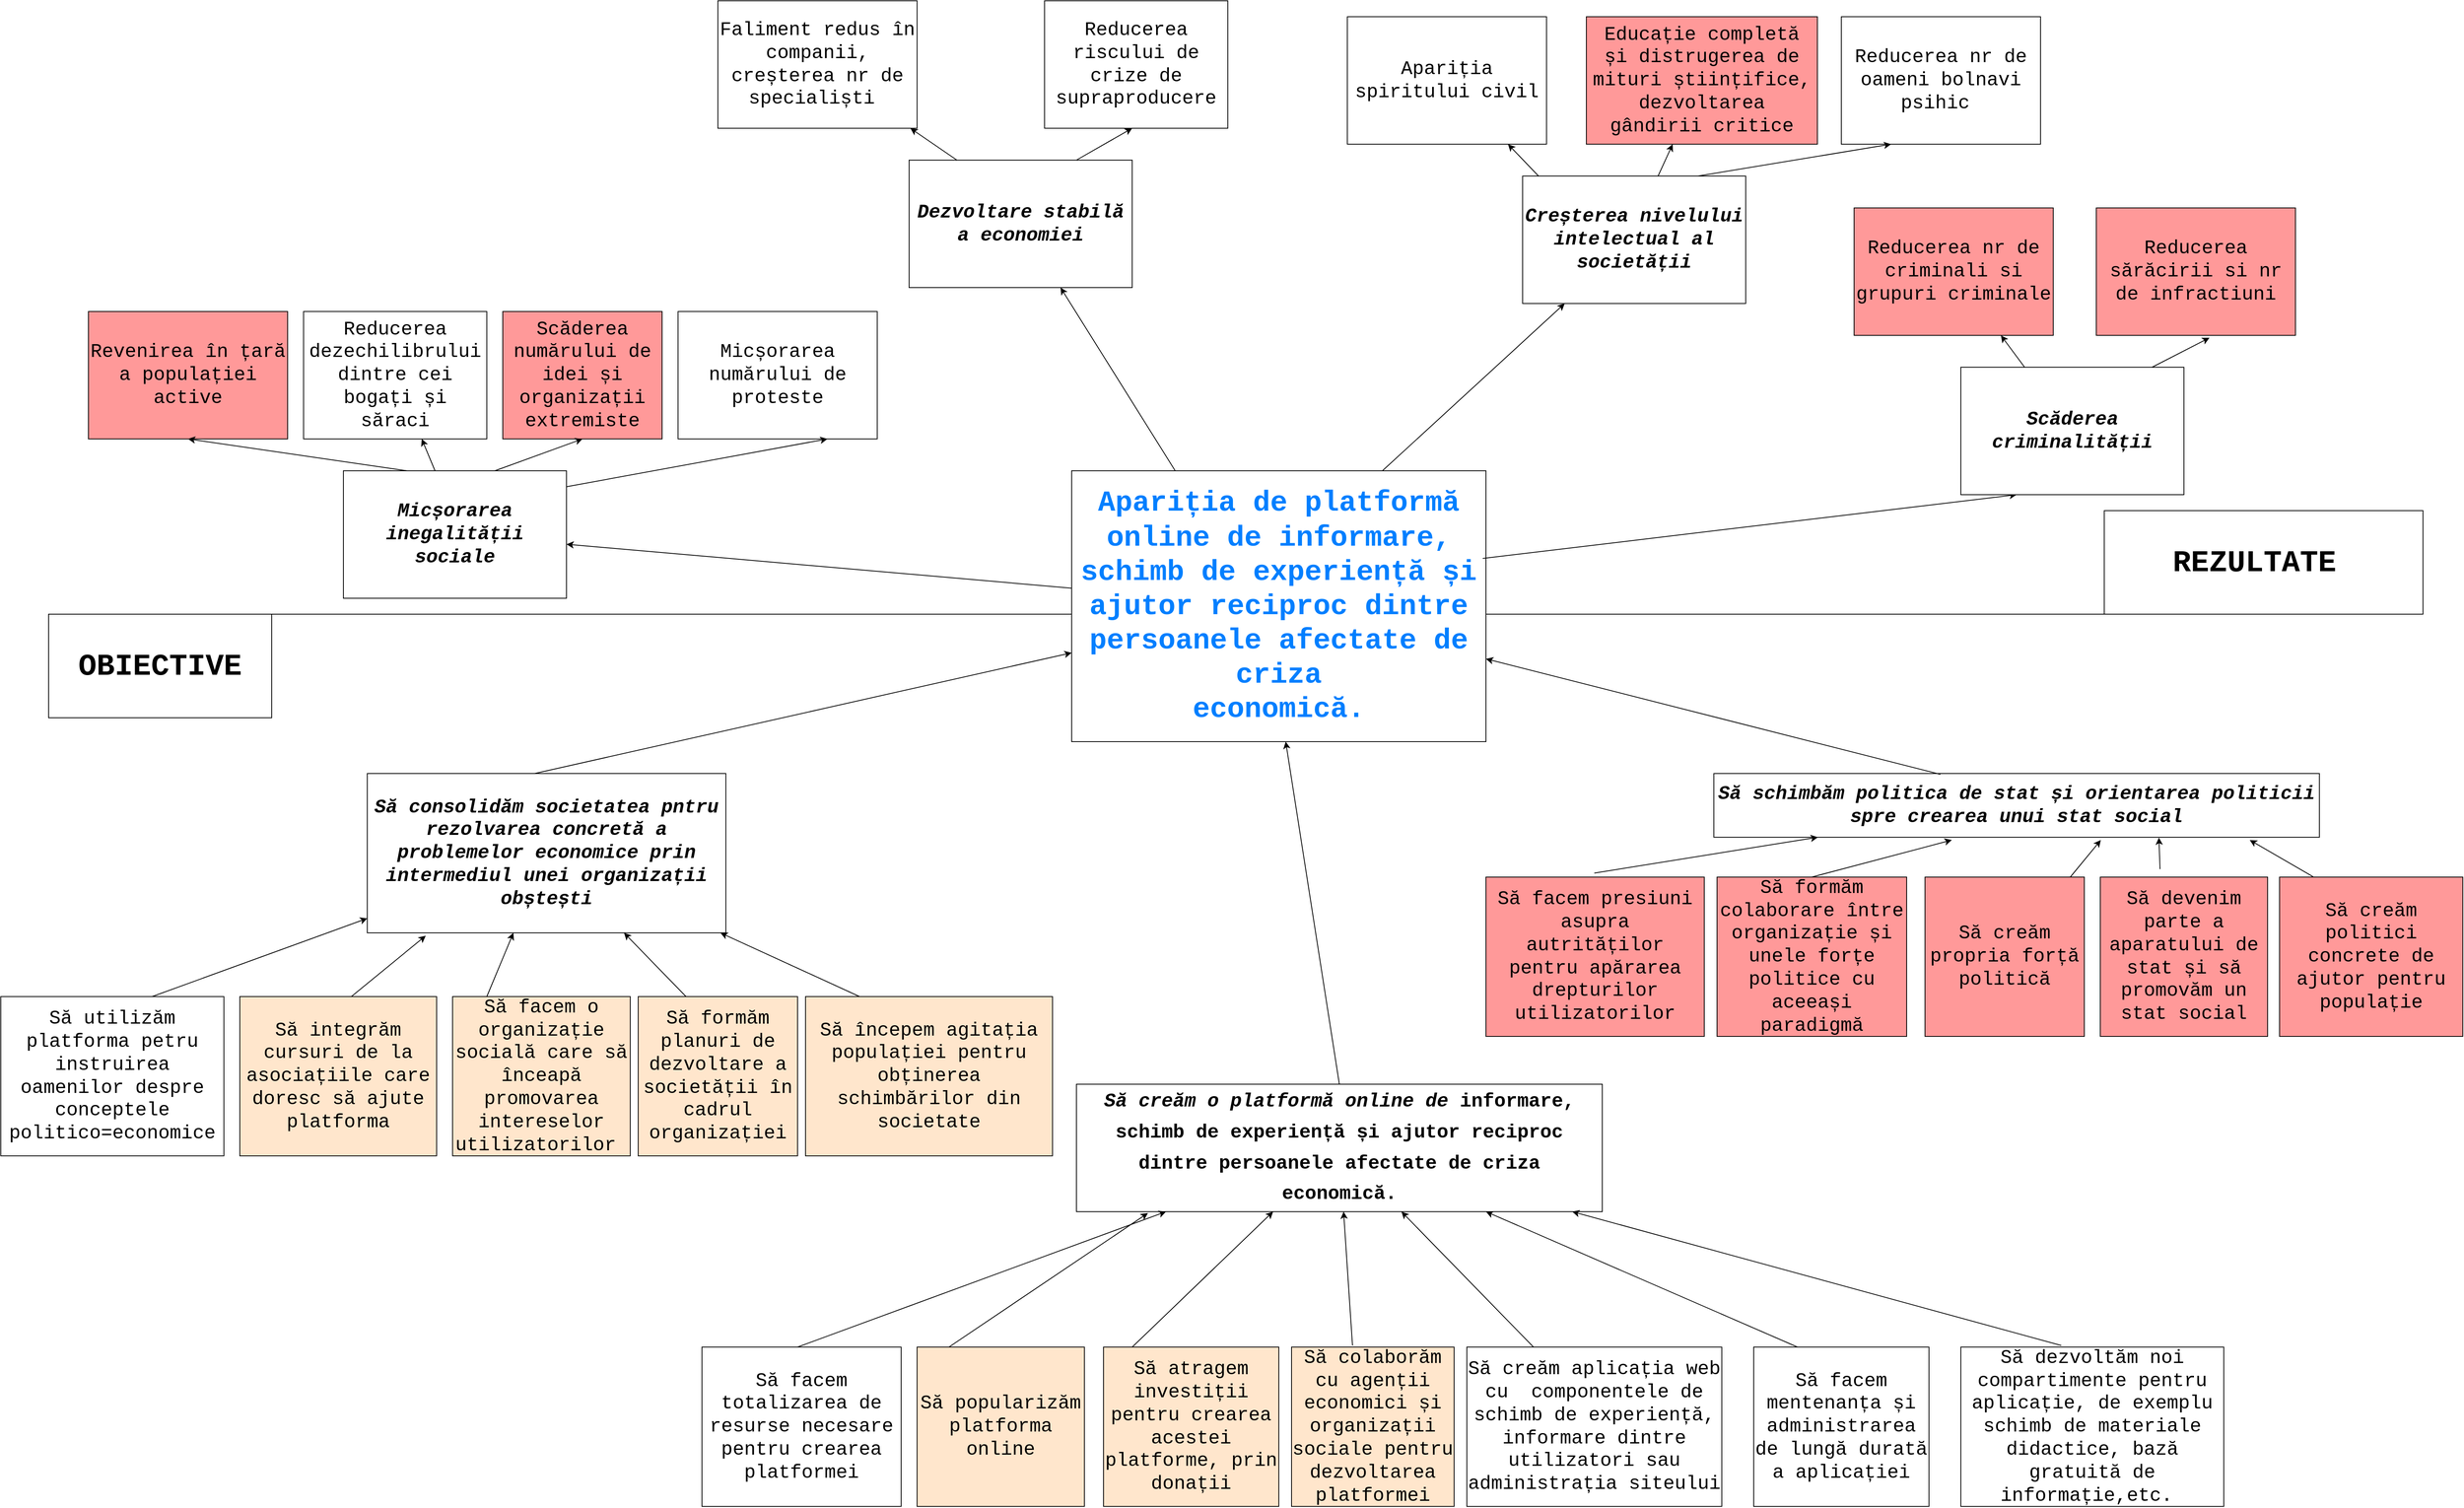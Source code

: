 <mxfile version="13.9.6" type="device"><diagram id="JCwCAFSc1chQ_adlwf4u" name="Page-1"><mxGraphModel dx="4604" dy="2068" grid="1" gridSize="10" guides="1" tooltips="1" connect="1" arrows="1" fold="1" page="1" pageScale="1" pageWidth="827" pageHeight="1169" math="0" shadow="0"><root><mxCell id="0"/><mxCell id="1" parent="0"/><mxCell id="q7u8So1DdmJzKy6JEjw9-1" value="&lt;font face=&quot;Courier New&quot; style=&quot;font-size: 36px&quot; color=&quot;#007fff&quot;&gt;&lt;b&gt;Apariția&amp;nbsp;&lt;/b&gt;&lt;b&gt;&lt;span lang=&quot;RO&quot; style=&quot;line-height: 107%&quot;&gt;de platformă online de informare,&lt;br&gt;schimb de experiență și ajutor reciproc dintre persoanele afectate de criza&lt;br&gt;economică.&lt;/span&gt;&lt;/b&gt;&lt;/font&gt;" style="rounded=0;whiteSpace=wrap;html=1;" vertex="1" parent="1"><mxGeometry x="1414" y="920" width="520" height="340" as="geometry"/></mxCell><mxCell id="q7u8So1DdmJzKy6JEjw9-2" value="" style="endArrow=none;html=1;" edge="1" parent="1"><mxGeometry x="1934" y="490" width="50" height="50" as="geometry"><mxPoint x="1934" y="1100" as="sourcePoint"/><mxPoint x="2840" y="1100" as="targetPoint"/></mxGeometry></mxCell><mxCell id="q7u8So1DdmJzKy6JEjw9-3" value="&lt;b&gt;&lt;font face=&quot;Courier New&quot; style=&quot;font-size: 38px&quot;&gt;REZULTATE&amp;nbsp;&lt;/font&gt;&lt;/b&gt;" style="rounded=0;whiteSpace=wrap;html=1;" vertex="1" parent="1"><mxGeometry x="2710" y="970" width="400" height="130" as="geometry"/></mxCell><mxCell id="q7u8So1DdmJzKy6JEjw9-4" value="" style="endArrow=none;html=1;" edge="1" parent="1"><mxGeometry x="914" y="490" width="50" height="50" as="geometry"><mxPoint x="130" y="1100" as="sourcePoint"/><mxPoint x="1414" y="1100" as="targetPoint"/></mxGeometry></mxCell><mxCell id="q7u8So1DdmJzKy6JEjw9-5" value="&lt;font face=&quot;Courier New&quot;&gt;&lt;span style=&quot;font-size: 24px&quot;&gt;Să creăm aplicația web cu&amp;nbsp; componentele de schimb de experiență, informare dintre utilizatori sau administrația siteului&lt;/span&gt;&lt;/font&gt;" style="rounded=0;whiteSpace=wrap;html=1;" vertex="1" parent="1"><mxGeometry x="1910" y="2020" width="320" height="200" as="geometry"/></mxCell><mxCell id="q7u8So1DdmJzKy6JEjw9-6" value="&lt;b&gt;&lt;font face=&quot;Courier New&quot; style=&quot;font-size: 38px&quot;&gt;OBIECTIVE&lt;/font&gt;&lt;/b&gt;" style="rounded=0;whiteSpace=wrap;html=1;" vertex="1" parent="1"><mxGeometry x="130" y="1100" width="280" height="130" as="geometry"/></mxCell><mxCell id="q7u8So1DdmJzKy6JEjw9-7" value="&lt;font face=&quot;Courier New&quot;&gt;&lt;span style=&quot;font-size: 24px&quot;&gt;&lt;b&gt;&lt;i&gt;Să schimbăm politica de stat și orientarea politicii spre crearea unui stat social&lt;/i&gt;&lt;/b&gt;&lt;/span&gt;&lt;/font&gt;" style="rounded=0;whiteSpace=wrap;html=1;fillColor=#FFFFFF;" vertex="1" parent="1"><mxGeometry x="2220" y="1300" width="760" height="80" as="geometry"/></mxCell><mxCell id="q7u8So1DdmJzKy6JEjw9-8" value="&lt;font face=&quot;Courier New&quot; style=&quot;font-size: 24px&quot;&gt;&lt;b&gt;&lt;i&gt;Să creăm o platformă online de&amp;nbsp;&lt;/i&gt;&lt;/b&gt;&lt;b&gt;&lt;span lang=&quot;RO&quot; style=&quot;line-height: 38.52px&quot;&gt;informare,&lt;br&gt;schimb de experiență și ajutor reciproc dintre persoanele afectate de criza&lt;br&gt;economică.&lt;/span&gt;&lt;/b&gt;&lt;/font&gt;" style="rounded=0;whiteSpace=wrap;html=1;fillColor=#FFFFFF;" vertex="1" parent="1"><mxGeometry x="1420" y="1690" width="660" height="160" as="geometry"/></mxCell><mxCell id="q7u8So1DdmJzKy6JEjw9-9" value="&lt;font face=&quot;Courier New&quot;&gt;&lt;span style=&quot;font-size: 24px&quot;&gt;Să colaborăm cu agenții economici și organizații sociale pentru dezvoltarea platformei&lt;/span&gt;&lt;/font&gt;" style="rounded=0;whiteSpace=wrap;html=1;fillColor=#FFE6CC;" vertex="1" parent="1"><mxGeometry x="1690" y="2020" width="204" height="200" as="geometry"/></mxCell><mxCell id="q7u8So1DdmJzKy6JEjw9-10" value="&lt;font face=&quot;Courier New&quot;&gt;&lt;span style=&quot;font-size: 24px&quot;&gt;Să atragem investiții pentru crearea acestei platforme, prin donații&lt;/span&gt;&lt;/font&gt;" style="rounded=0;whiteSpace=wrap;html=1;fillColor=#FFE6CC;" vertex="1" parent="1"><mxGeometry x="1454" y="2020" width="220" height="200" as="geometry"/></mxCell><mxCell id="q7u8So1DdmJzKy6JEjw9-11" value="&lt;font face=&quot;Courier New&quot;&gt;&lt;span style=&quot;font-size: 24px&quot;&gt;Să popularizăm platforma online&lt;/span&gt;&lt;/font&gt;" style="rounded=0;whiteSpace=wrap;html=1;fillColor=#FFE6CC;" vertex="1" parent="1"><mxGeometry x="1220" y="2020" width="210" height="200" as="geometry"/></mxCell><mxCell id="q7u8So1DdmJzKy6JEjw9-12" value="&lt;font face=&quot;Courier New&quot;&gt;&lt;span style=&quot;font-size: 24px&quot;&gt;&lt;b&gt;&lt;i&gt;Să consolidăm societatea pntru rezolvarea concretă a problemelor economice prin intermediul unei organizații obștești&lt;/i&gt;&lt;/b&gt;&lt;/span&gt;&lt;/font&gt;" style="rounded=0;whiteSpace=wrap;html=1;fillColor=#FFFFFF;" vertex="1" parent="1"><mxGeometry x="530" y="1300" width="450" height="200" as="geometry"/></mxCell><mxCell id="q7u8So1DdmJzKy6JEjw9-13" value="" style="group" vertex="1" connectable="0" parent="1"><mxGeometry x="1934" y="1430" width="1226" height="200" as="geometry"/></mxCell><mxCell id="q7u8So1DdmJzKy6JEjw9-14" value="&lt;font style=&quot;font-size: 24px&quot; face=&quot;Courier New&quot;&gt;Să formăm colaborare între organizație și unele forțe politice cu aceeași paradigmă&lt;/font&gt;" style="rounded=0;whiteSpace=wrap;html=1;fillColor=#FF9999;" vertex="1" parent="q7u8So1DdmJzKy6JEjw9-13"><mxGeometry x="290" width="238" height="200" as="geometry"/></mxCell><mxCell id="q7u8So1DdmJzKy6JEjw9-15" value="&lt;font face=&quot;Courier New&quot;&gt;&lt;span style=&quot;font-size: 24px&quot;&gt;Să creăm propria forță politică&lt;/span&gt;&lt;/font&gt;" style="rounded=0;whiteSpace=wrap;html=1;fillColor=#FF9999;" vertex="1" parent="q7u8So1DdmJzKy6JEjw9-13"><mxGeometry x="551" width="200" height="200" as="geometry"/></mxCell><mxCell id="q7u8So1DdmJzKy6JEjw9-16" value="&lt;font style=&quot;font-size: 24px&quot; face=&quot;Courier New&quot;&gt;Să creăm politici concrete de ajutor pentru populație&lt;/font&gt;" style="rounded=0;whiteSpace=wrap;html=1;fillColor=#FF9999;" vertex="1" parent="q7u8So1DdmJzKy6JEjw9-13"><mxGeometry x="996" width="230" height="200" as="geometry"/></mxCell><mxCell id="q7u8So1DdmJzKy6JEjw9-17" value="&lt;font style=&quot;font-size: 24px&quot; face=&quot;Courier New&quot;&gt;Să devenim parte a aparatului de stat și să promovăm un stat social&lt;/font&gt;" style="rounded=0;whiteSpace=wrap;html=1;fillColor=#FF9999;" vertex="1" parent="q7u8So1DdmJzKy6JEjw9-13"><mxGeometry x="771" width="210" height="200" as="geometry"/></mxCell><mxCell id="q7u8So1DdmJzKy6JEjw9-18" value="&lt;font face=&quot;Courier New&quot;&gt;&lt;span style=&quot;font-size: 24px&quot;&gt;Să facem presiuni asupra autrităților pentru apărarea drepturilor utilizatorilor&lt;/span&gt;&lt;/font&gt;" style="rounded=0;whiteSpace=wrap;html=1;fillColor=#FF9999;" vertex="1" parent="q7u8So1DdmJzKy6JEjw9-13"><mxGeometry width="274" height="200" as="geometry"/></mxCell><mxCell id="q7u8So1DdmJzKy6JEjw9-19" value="" style="group;fillColor=#FFFFFF;container=0;" vertex="1" connectable="0" parent="1"><mxGeometry x="110" y="1580" width="1280" height="200" as="geometry"/></mxCell><mxCell id="q7u8So1DdmJzKy6JEjw9-25" value="&lt;font face=&quot;Courier New&quot;&gt;&lt;span style=&quot;font-size: 24px&quot;&gt;Să facem mentenanța și administrarea de lungă durată a aplicației&lt;/span&gt;&lt;/font&gt;" style="rounded=0;whiteSpace=wrap;html=1;" vertex="1" parent="1"><mxGeometry x="2270" y="2020" width="220" height="200" as="geometry"/></mxCell><mxCell id="q7u8So1DdmJzKy6JEjw9-26" value="&lt;font face=&quot;Courier New&quot;&gt;&lt;span style=&quot;font-size: 24px&quot;&gt;Să facem totalizarea de resurse necesare pentru crearea platformei&lt;/span&gt;&lt;/font&gt;" style="rounded=0;whiteSpace=wrap;html=1;fillColor=#FFFFFF;" vertex="1" parent="1"><mxGeometry x="950" y="2020" width="250" height="200" as="geometry"/></mxCell><mxCell id="q7u8So1DdmJzKy6JEjw9-27" value="&lt;font face=&quot;Courier New&quot;&gt;&lt;span style=&quot;font-size: 24px&quot;&gt;Să dezvoltăm noi compartimente pentru aplicație, de exemplu schimb de materiale didactice, bază gratuită de informație,etc.&amp;nbsp;&lt;/span&gt;&lt;/font&gt;" style="rounded=0;whiteSpace=wrap;html=1;" vertex="1" parent="1"><mxGeometry x="2530" y="2020" width="330" height="200" as="geometry"/></mxCell><mxCell id="q7u8So1DdmJzKy6JEjw9-28" value="" style="endArrow=classic;html=1;" edge="1" parent="1" target="q7u8So1DdmJzKy6JEjw9-8"><mxGeometry width="50" height="50" relative="1" as="geometry"><mxPoint x="1070" y="2020" as="sourcePoint"/><mxPoint x="1120" y="1970" as="targetPoint"/></mxGeometry></mxCell><mxCell id="q7u8So1DdmJzKy6JEjw9-29" value="" style="endArrow=classic;html=1;entryX=0.136;entryY=1.011;entryDx=0;entryDy=0;entryPerimeter=0;" edge="1" parent="1" target="q7u8So1DdmJzKy6JEjw9-8"><mxGeometry width="50" height="50" relative="1" as="geometry"><mxPoint x="1260" y="2020" as="sourcePoint"/><mxPoint x="1662.667" y="1880" as="targetPoint"/></mxGeometry></mxCell><mxCell id="q7u8So1DdmJzKy6JEjw9-30" value="" style="endArrow=classic;html=1;" edge="1" parent="1" target="q7u8So1DdmJzKy6JEjw9-8"><mxGeometry width="50" height="50" relative="1" as="geometry"><mxPoint x="1490" y="2020" as="sourcePoint"/><mxPoint x="1743.84" y="1881.54" as="targetPoint"/></mxGeometry></mxCell><mxCell id="q7u8So1DdmJzKy6JEjw9-31" value="" style="endArrow=classic;html=1;exitX=0.375;exitY=-0.01;exitDx=0;exitDy=0;exitPerimeter=0;" edge="1" parent="1" source="q7u8So1DdmJzKy6JEjw9-9" target="q7u8So1DdmJzKy6JEjw9-8"><mxGeometry width="50" height="50" relative="1" as="geometry"><mxPoint x="1710" y="2020" as="sourcePoint"/><mxPoint x="1720" y="1890" as="targetPoint"/></mxGeometry></mxCell><mxCell id="q7u8So1DdmJzKy6JEjw9-32" value="" style="endArrow=classic;html=1;" edge="1" parent="1" target="q7u8So1DdmJzKy6JEjw9-8"><mxGeometry width="50" height="50" relative="1" as="geometry"><mxPoint x="1993.67" y="2020" as="sourcePoint"/><mxPoint x="2116.337" y="1880" as="targetPoint"/></mxGeometry></mxCell><mxCell id="q7u8So1DdmJzKy6JEjw9-33" value="" style="endArrow=classic;html=1;exitX=0.25;exitY=0;exitDx=0;exitDy=0;" edge="1" parent="1" target="q7u8So1DdmJzKy6JEjw9-8" source="q7u8So1DdmJzKy6JEjw9-25"><mxGeometry width="50" height="50" relative="1" as="geometry"><mxPoint x="2213.33" y="2020" as="sourcePoint"/><mxPoint x="2335.997" y="1880" as="targetPoint"/></mxGeometry></mxCell><mxCell id="q7u8So1DdmJzKy6JEjw9-34" value="" style="endArrow=classic;html=1;exitX=0.382;exitY=-0.01;exitDx=0;exitDy=0;exitPerimeter=0;" edge="1" parent="1" target="q7u8So1DdmJzKy6JEjw9-8" source="q7u8So1DdmJzKy6JEjw9-27"><mxGeometry width="50" height="50" relative="1" as="geometry"><mxPoint x="2470" y="2020" as="sourcePoint"/><mxPoint x="2592.667" y="1880" as="targetPoint"/></mxGeometry></mxCell><mxCell id="q7u8So1DdmJzKy6JEjw9-35" value="" style="endArrow=classic;html=1;exitX=0.5;exitY=0;exitDx=0;exitDy=0;" edge="1" parent="1" source="q7u8So1DdmJzKy6JEjw9-8"><mxGeometry width="50" height="50" relative="1" as="geometry"><mxPoint x="1560" y="1400" as="sourcePoint"/><mxPoint x="1682.667" y="1260" as="targetPoint"/></mxGeometry></mxCell><mxCell id="q7u8So1DdmJzKy6JEjw9-36" value="" style="endArrow=classic;html=1;" edge="1" parent="1" target="q7u8So1DdmJzKy6JEjw9-12"><mxGeometry width="50" height="50" relative="1" as="geometry"><mxPoint x="260" y="1580" as="sourcePoint"/><mxPoint x="382.667" y="1440" as="targetPoint"/></mxGeometry></mxCell><mxCell id="q7u8So1DdmJzKy6JEjw9-37" value="" style="endArrow=classic;html=1;entryX=0.163;entryY=1.018;entryDx=0;entryDy=0;entryPerimeter=0;" edge="1" parent="1" target="q7u8So1DdmJzKy6JEjw9-12"><mxGeometry width="50" height="50" relative="1" as="geometry"><mxPoint x="510" y="1580" as="sourcePoint"/><mxPoint x="560" y="1530" as="targetPoint"/></mxGeometry></mxCell><mxCell id="q7u8So1DdmJzKy6JEjw9-38" value="" style="endArrow=classic;html=1;" edge="1" parent="1" target="q7u8So1DdmJzKy6JEjw9-12"><mxGeometry width="50" height="50" relative="1" as="geometry"><mxPoint x="680" y="1580" as="sourcePoint"/><mxPoint x="773.35" y="1503.6" as="targetPoint"/></mxGeometry></mxCell><mxCell id="q7u8So1DdmJzKy6JEjw9-39" value="" style="endArrow=classic;html=1;" edge="1" parent="1" target="q7u8So1DdmJzKy6JEjw9-12"><mxGeometry width="50" height="50" relative="1" as="geometry"><mxPoint x="930" y="1580" as="sourcePoint"/><mxPoint x="963.333" y="1500" as="targetPoint"/></mxGeometry></mxCell><mxCell id="q7u8So1DdmJzKy6JEjw9-40" value="" style="endArrow=classic;html=1;" edge="1" parent="1" target="q7u8So1DdmJzKy6JEjw9-12"><mxGeometry width="50" height="50" relative="1" as="geometry"><mxPoint x="1147.78" y="1580" as="sourcePoint"/><mxPoint x="1070.002" y="1500" as="targetPoint"/></mxGeometry></mxCell><mxCell id="q7u8So1DdmJzKy6JEjw9-41" value="" style="endArrow=classic;html=1;" edge="1" parent="1" target="q7u8So1DdmJzKy6JEjw9-7"><mxGeometry width="50" height="50" relative="1" as="geometry"><mxPoint x="2070" y="1425" as="sourcePoint"/><mxPoint x="2120" y="1375" as="targetPoint"/></mxGeometry></mxCell><mxCell id="q7u8So1DdmJzKy6JEjw9-42" value="" style="endArrow=classic;html=1;entryX=0.393;entryY=1.044;entryDx=0;entryDy=0;entryPerimeter=0;exitX=0.5;exitY=0;exitDx=0;exitDy=0;" edge="1" parent="1" source="q7u8So1DdmJzKy6JEjw9-14" target="q7u8So1DdmJzKy6JEjw9-7"><mxGeometry width="50" height="50" relative="1" as="geometry"><mxPoint x="2280" y="1425" as="sourcePoint"/><mxPoint x="2560.588" y="1380" as="targetPoint"/></mxGeometry></mxCell><mxCell id="q7u8So1DdmJzKy6JEjw9-43" value="" style="endArrow=classic;html=1;entryX=0.393;entryY=1.044;entryDx=0;entryDy=0;entryPerimeter=0;" edge="1" parent="1" source="q7u8So1DdmJzKy6JEjw9-15"><mxGeometry width="50" height="50" relative="1" as="geometry"><mxPoint x="2540" y="1420" as="sourcePoint"/><mxPoint x="2705.68" y="1383.52" as="targetPoint"/></mxGeometry></mxCell><mxCell id="q7u8So1DdmJzKy6JEjw9-44" value="" style="endArrow=classic;html=1;entryX=0.735;entryY=1.006;entryDx=0;entryDy=0;entryPerimeter=0;exitX=0.5;exitY=0;exitDx=0;exitDy=0;" edge="1" parent="1" target="q7u8So1DdmJzKy6JEjw9-7"><mxGeometry width="50" height="50" relative="1" as="geometry"><mxPoint x="2780" y="1420" as="sourcePoint"/><mxPoint x="2945.68" y="1383.52" as="targetPoint"/></mxGeometry></mxCell><mxCell id="q7u8So1DdmJzKy6JEjw9-45" value="" style="endArrow=classic;html=1;entryX=0.885;entryY=1.044;entryDx=0;entryDy=0;entryPerimeter=0;exitX=0.183;exitY=-0.002;exitDx=0;exitDy=0;exitPerimeter=0;" edge="1" parent="1" source="q7u8So1DdmJzKy6JEjw9-16" target="q7u8So1DdmJzKy6JEjw9-7"><mxGeometry width="50" height="50" relative="1" as="geometry"><mxPoint x="2790" y="1430" as="sourcePoint"/><mxPoint x="2788.6" y="1390.48" as="targetPoint"/></mxGeometry></mxCell><mxCell id="q7u8So1DdmJzKy6JEjw9-46" value="" style="endArrow=classic;html=1;" edge="1" parent="1" target="q7u8So1DdmJzKy6JEjw9-1"><mxGeometry width="50" height="50" relative="1" as="geometry"><mxPoint x="740" y="1300" as="sourcePoint"/><mxPoint x="1400" y="1210" as="targetPoint"/></mxGeometry></mxCell><mxCell id="q7u8So1DdmJzKy6JEjw9-47" value="" style="endArrow=classic;html=1;exitX=0.374;exitY=0.013;exitDx=0;exitDy=0;exitPerimeter=0;" edge="1" parent="1" source="q7u8So1DdmJzKy6JEjw9-7" target="q7u8So1DdmJzKy6JEjw9-1"><mxGeometry width="50" height="50" relative="1" as="geometry"><mxPoint x="2420" y="1320" as="sourcePoint"/><mxPoint x="2470" y="1270" as="targetPoint"/></mxGeometry></mxCell><mxCell id="q7u8So1DdmJzKy6JEjw9-61" value="" style="group" vertex="1" connectable="0" parent="1"><mxGeometry x="180" y="330" width="1430" height="750" as="geometry"/></mxCell><mxCell id="q7u8So1DdmJzKy6JEjw9-62" value="&lt;font face=&quot;Courier New&quot;&gt;&lt;span style=&quot;font-size: 24px&quot;&gt;&lt;b&gt;&lt;i&gt;Micșorarea inegalității sociale&lt;/i&gt;&lt;/b&gt;&lt;/span&gt;&lt;/font&gt;" style="rounded=0;whiteSpace=wrap;html=1;fillColor=#FFFFFF;" vertex="1" parent="q7u8So1DdmJzKy6JEjw9-61"><mxGeometry x="320" y="590" width="280" height="160" as="geometry"/></mxCell><mxCell id="q7u8So1DdmJzKy6JEjw9-63" value="&lt;font face=&quot;Courier New&quot;&gt;&lt;span style=&quot;font-size: 24px&quot;&gt;Revenirea în țară a populației active&lt;/span&gt;&lt;/font&gt;" style="rounded=0;whiteSpace=wrap;html=1;fillColor=#FF9999;container=1;" vertex="1" parent="q7u8So1DdmJzKy6JEjw9-61"><mxGeometry y="390" width="250" height="160" as="geometry"/></mxCell><mxCell id="q7u8So1DdmJzKy6JEjw9-64" value="&lt;font face=&quot;Courier New&quot;&gt;&lt;span style=&quot;font-size: 24px&quot;&gt;Reducerea dezechilibrului dintre cei bogați și săraci&lt;/span&gt;&lt;/font&gt;" style="rounded=0;whiteSpace=wrap;html=1;fillColor=#FFFFFF;container=1;" vertex="1" parent="q7u8So1DdmJzKy6JEjw9-61"><mxGeometry x="270" y="390" width="230" height="160" as="geometry"/></mxCell><mxCell id="q7u8So1DdmJzKy6JEjw9-65" value="" style="endArrow=classic;html=1;" edge="1" parent="q7u8So1DdmJzKy6JEjw9-64" target="q7u8So1DdmJzKy6JEjw9-64"><mxGeometry width="50" height="50" relative="1" as="geometry"><mxPoint x="165" y="200" as="sourcePoint"/><mxPoint x="215" y="150" as="targetPoint"/></mxGeometry></mxCell><mxCell id="q7u8So1DdmJzKy6JEjw9-66" value="&lt;font face=&quot;Courier New&quot;&gt;&lt;span style=&quot;font-size: 24px&quot;&gt;Scăderea numărului de idei și organizații extremiste&lt;/span&gt;&lt;/font&gt;" style="rounded=0;whiteSpace=wrap;html=1;fillColor=#FF9999;container=1;" vertex="1" parent="q7u8So1DdmJzKy6JEjw9-61"><mxGeometry x="520" y="390" width="200" height="160" as="geometry"/></mxCell><mxCell id="q7u8So1DdmJzKy6JEjw9-67" value="&lt;font face=&quot;Courier New&quot;&gt;&lt;span style=&quot;font-size: 24px&quot;&gt;Micșorarea numărului de proteste&lt;/span&gt;&lt;/font&gt;" style="rounded=0;whiteSpace=wrap;html=1;fillColor=#FFFFFF;container=1;" vertex="1" parent="q7u8So1DdmJzKy6JEjw9-61"><mxGeometry x="740" y="390" width="250" height="160" as="geometry"/></mxCell><mxCell id="q7u8So1DdmJzKy6JEjw9-68" value="&lt;font face=&quot;Courier New&quot;&gt;&lt;span style=&quot;font-size: 24px&quot;&gt;Faliment redus în companii, creșterea nr de specialiști&amp;nbsp;&lt;/span&gt;&lt;/font&gt;" style="rounded=0;whiteSpace=wrap;html=1;fillColor=#FFFFFF;container=1;" vertex="1" parent="q7u8So1DdmJzKy6JEjw9-61"><mxGeometry x="790" width="250" height="160" as="geometry"/></mxCell><mxCell id="q7u8So1DdmJzKy6JEjw9-69" value="&lt;font face=&quot;Courier New&quot;&gt;&lt;span style=&quot;font-size: 24px&quot;&gt;Reducerea riscului de crize de supraproducere&lt;/span&gt;&lt;/font&gt;" style="rounded=0;whiteSpace=wrap;html=1;fillColor=#FFFFFF;container=1;" vertex="1" parent="q7u8So1DdmJzKy6JEjw9-61"><mxGeometry x="1200" width="230" height="160" as="geometry"/></mxCell><mxCell id="q7u8So1DdmJzKy6JEjw9-70" value="&lt;font face=&quot;Courier New&quot;&gt;&lt;span style=&quot;font-size: 24px&quot;&gt;&lt;b&gt;&lt;i&gt;Dezvoltare stabilă a economiei&lt;/i&gt;&lt;/b&gt;&lt;/span&gt;&lt;/font&gt;" style="rounded=0;whiteSpace=wrap;html=1;fillColor=#FFFFFF;" vertex="1" parent="q7u8So1DdmJzKy6JEjw9-61"><mxGeometry x="1030" y="200" width="280" height="160" as="geometry"/></mxCell><mxCell id="q7u8So1DdmJzKy6JEjw9-71" value="" style="endArrow=classic;html=1;entryX=0.5;entryY=1;entryDx=0;entryDy=0;" edge="1" parent="q7u8So1DdmJzKy6JEjw9-61" target="q7u8So1DdmJzKy6JEjw9-63"><mxGeometry width="50" height="50" relative="1" as="geometry"><mxPoint x="400" y="590" as="sourcePoint"/><mxPoint x="450" y="540" as="targetPoint"/></mxGeometry></mxCell><mxCell id="q7u8So1DdmJzKy6JEjw9-72" value="" style="endArrow=classic;html=1;entryX=0.75;entryY=1;entryDx=0;entryDy=0;" edge="1" parent="q7u8So1DdmJzKy6JEjw9-61" target="q7u8So1DdmJzKy6JEjw9-67"><mxGeometry width="50" height="50" relative="1" as="geometry"><mxPoint x="600" y="610" as="sourcePoint"/><mxPoint x="650" y="560" as="targetPoint"/></mxGeometry></mxCell><mxCell id="q7u8So1DdmJzKy6JEjw9-73" value="" style="endArrow=classic;html=1;entryX=0.5;entryY=1;entryDx=0;entryDy=0;" edge="1" parent="q7u8So1DdmJzKy6JEjw9-61" target="q7u8So1DdmJzKy6JEjw9-66"><mxGeometry width="50" height="50" relative="1" as="geometry"><mxPoint x="510" y="590" as="sourcePoint"/><mxPoint x="560" y="540" as="targetPoint"/></mxGeometry></mxCell><mxCell id="q7u8So1DdmJzKy6JEjw9-74" value="" style="endArrow=classic;html=1;entryX=0.478;entryY=1;entryDx=0;entryDy=0;entryPerimeter=0;" edge="1" parent="q7u8So1DdmJzKy6JEjw9-61" target="q7u8So1DdmJzKy6JEjw9-69"><mxGeometry width="50" height="50" relative="1" as="geometry"><mxPoint x="1240" y="200" as="sourcePoint"/><mxPoint x="1310" y="170" as="targetPoint"/></mxGeometry></mxCell><mxCell id="q7u8So1DdmJzKy6JEjw9-75" value="" style="endArrow=classic;html=1;" edge="1" parent="q7u8So1DdmJzKy6JEjw9-61" target="q7u8So1DdmJzKy6JEjw9-68"><mxGeometry width="50" height="50" relative="1" as="geometry"><mxPoint x="1090" y="200" as="sourcePoint"/><mxPoint x="1140" y="150" as="targetPoint"/></mxGeometry></mxCell><mxCell id="q7u8So1DdmJzKy6JEjw9-76" value="" style="endArrow=classic;html=1;" edge="1" parent="1" source="q7u8So1DdmJzKy6JEjw9-1" target="q7u8So1DdmJzKy6JEjw9-62"><mxGeometry width="50" height="50" relative="1" as="geometry"><mxPoint x="810" y="950" as="sourcePoint"/><mxPoint x="860" y="900" as="targetPoint"/></mxGeometry></mxCell><mxCell id="q7u8So1DdmJzKy6JEjw9-77" value="" style="endArrow=classic;html=1;exitX=0.25;exitY=0;exitDx=0;exitDy=0;" edge="1" parent="1" target="q7u8So1DdmJzKy6JEjw9-70" source="q7u8So1DdmJzKy6JEjw9-1"><mxGeometry width="50" height="50" relative="1" as="geometry"><mxPoint x="1620" y="970" as="sourcePoint"/><mxPoint x="1670" y="920" as="targetPoint"/></mxGeometry></mxCell><mxCell id="q7u8So1DdmJzKy6JEjw9-78" value="" style="endArrow=classic;html=1;exitX=0.75;exitY=0;exitDx=0;exitDy=0;" edge="1" parent="1" target="q7u8So1DdmJzKy6JEjw9-49" source="q7u8So1DdmJzKy6JEjw9-1"><mxGeometry width="50" height="50" relative="1" as="geometry"><mxPoint x="1740" y="970" as="sourcePoint"/><mxPoint x="1790" y="920" as="targetPoint"/></mxGeometry></mxCell><mxCell id="q7u8So1DdmJzKy6JEjw9-79" value="" style="endArrow=classic;html=1;entryX=0.25;entryY=1;entryDx=0;entryDy=0;" edge="1" parent="1" target="q7u8So1DdmJzKy6JEjw9-53"><mxGeometry width="50" height="50" relative="1" as="geometry"><mxPoint x="1930" y="1030" as="sourcePoint"/><mxPoint x="2020" y="1020" as="targetPoint"/></mxGeometry></mxCell><mxCell id="q7u8So1DdmJzKy6JEjw9-20" value="&lt;font face=&quot;Courier New&quot;&gt;&lt;span style=&quot;font-size: 24px&quot;&gt;Să integrăm cursuri de la asociațiile care doresc să ajute platforma&lt;/span&gt;&lt;/font&gt;" style="rounded=0;whiteSpace=wrap;html=1;fillColor=#FFE6CC;" vertex="1" parent="1"><mxGeometry x="370" y="1580" width="247" height="200" as="geometry"/></mxCell><mxCell id="q7u8So1DdmJzKy6JEjw9-21" value="&lt;font face=&quot;Courier New&quot;&gt;&lt;span style=&quot;font-size: 24px&quot;&gt;Să facem o organizație socială care să înceapă promovarea intereselor utilizatorilor&amp;nbsp;&lt;/span&gt;&lt;/font&gt;" style="rounded=0;whiteSpace=wrap;html=1;fillColor=#FFE6CC;" vertex="1" parent="1"><mxGeometry x="637" y="1580" width="223" height="200" as="geometry"/></mxCell><mxCell id="q7u8So1DdmJzKy6JEjw9-22" value="&lt;font face=&quot;Courier New&quot;&gt;&lt;span style=&quot;font-size: 24px&quot;&gt;Să utilizăm platforma petru instruirea oamenilor despre conceptele politico=economice&lt;/span&gt;&lt;/font&gt;" style="rounded=0;whiteSpace=wrap;html=1;fillColor=#FFFFFF;" vertex="1" parent="1"><mxGeometry x="70" y="1580" width="280" height="200" as="geometry"/></mxCell><mxCell id="q7u8So1DdmJzKy6JEjw9-23" value="&lt;font face=&quot;Courier New&quot;&gt;&lt;span style=&quot;font-size: 24px&quot;&gt;Să formăm planuri de dezvoltare a societății în cadrul organizației&lt;/span&gt;&lt;/font&gt;" style="rounded=0;whiteSpace=wrap;html=1;fillColor=#FFE6CC;" vertex="1" parent="1"><mxGeometry x="870" y="1580" width="200" height="200" as="geometry"/></mxCell><mxCell id="q7u8So1DdmJzKy6JEjw9-24" value="&lt;font face=&quot;Courier New&quot;&gt;&lt;span style=&quot;font-size: 24px&quot;&gt;Să începem agitația populației pentru obținerea schimbărilor din societate&lt;/span&gt;&lt;/font&gt;" style="rounded=0;whiteSpace=wrap;html=1;fillColor=#FFE6CC;" vertex="1" parent="1"><mxGeometry x="1080" y="1580" width="310" height="200" as="geometry"/></mxCell><mxCell id="q7u8So1DdmJzKy6JEjw9-49" value="&lt;font face=&quot;Courier New&quot;&gt;&lt;span style=&quot;font-size: 24px&quot;&gt;&lt;b&gt;&lt;i&gt;Creșterea nivelului intelectual al societății&lt;/i&gt;&lt;/b&gt;&lt;/span&gt;&lt;/font&gt;" style="rounded=0;whiteSpace=wrap;html=1;fillColor=#FFFFFF;" vertex="1" parent="1"><mxGeometry x="1980" y="550" width="280" height="160" as="geometry"/></mxCell><mxCell id="q7u8So1DdmJzKy6JEjw9-50" value="&lt;font face=&quot;Courier New&quot;&gt;&lt;span style=&quot;font-size: 24px&quot;&gt;Apariția spiritului civil&lt;/span&gt;&lt;/font&gt;" style="rounded=0;whiteSpace=wrap;html=1;fillColor=#FFFFFF;container=1;" vertex="1" parent="1"><mxGeometry x="1760" y="350" width="250" height="160" as="geometry"/></mxCell><mxCell id="q7u8So1DdmJzKy6JEjw9-51" value="&lt;font face=&quot;Courier New&quot;&gt;&lt;span style=&quot;font-size: 24px&quot;&gt;Educație completă și distrugerea de mituri științifice, dezvoltarea gândirii critice&lt;/span&gt;&lt;/font&gt;" style="rounded=0;whiteSpace=wrap;html=1;fillColor=#FF9999;container=1;" vertex="1" parent="1"><mxGeometry x="2060" y="350" width="290" height="160" as="geometry"/></mxCell><mxCell id="q7u8So1DdmJzKy6JEjw9-52" value="&lt;font face=&quot;Courier New&quot;&gt;&lt;span style=&quot;font-size: 24px&quot;&gt;Reducerea nr de oameni bolnavi psihic&amp;nbsp;&lt;/span&gt;&lt;/font&gt;" style="rounded=0;whiteSpace=wrap;html=1;fillColor=#FFFFFF;container=1;" vertex="1" parent="1"><mxGeometry x="2380" y="350" width="250" height="160" as="geometry"/></mxCell><mxCell id="q7u8So1DdmJzKy6JEjw9-53" value="&lt;font face=&quot;Courier New&quot;&gt;&lt;span style=&quot;font-size: 24px&quot;&gt;&lt;b&gt;&lt;i&gt;Scăderea criminalității&lt;/i&gt;&lt;/b&gt;&lt;/span&gt;&lt;/font&gt;" style="rounded=0;whiteSpace=wrap;html=1;fillColor=#FFFFFF;" vertex="1" parent="1"><mxGeometry x="2530" y="790" width="280" height="160" as="geometry"/></mxCell><mxCell id="q7u8So1DdmJzKy6JEjw9-54" value="&lt;font face=&quot;Courier New&quot;&gt;&lt;span style=&quot;font-size: 24px&quot;&gt;Reducerea nr de criminali si grupuri criminale&lt;/span&gt;&lt;/font&gt;" style="rounded=0;whiteSpace=wrap;html=1;fillColor=#FF9999;container=1;" vertex="1" parent="1"><mxGeometry x="2396" y="590" width="250" height="160" as="geometry"/></mxCell><mxCell id="q7u8So1DdmJzKy6JEjw9-55" value="&lt;font face=&quot;Courier New&quot;&gt;&lt;span style=&quot;font-size: 24px&quot;&gt;Reducerea sărăcirii si nr de infractiuni&lt;/span&gt;&lt;/font&gt;" style="rounded=0;whiteSpace=wrap;html=1;fillColor=#FF9999;container=1;" vertex="1" parent="1"><mxGeometry x="2700" y="590" width="250" height="160" as="geometry"/></mxCell><mxCell id="q7u8So1DdmJzKy6JEjw9-56" value="" style="endArrow=classic;html=1;entryX=0.568;entryY=1.019;entryDx=0;entryDy=0;entryPerimeter=0;" edge="1" parent="q7u8So1DdmJzKy6JEjw9-55" target="q7u8So1DdmJzKy6JEjw9-55"><mxGeometry width="50" height="50" relative="1" as="geometry"><mxPoint x="70" y="200" as="sourcePoint"/><mxPoint x="120" y="150" as="targetPoint"/></mxGeometry></mxCell><mxCell id="q7u8So1DdmJzKy6JEjw9-57" value="" style="endArrow=classic;html=1;" edge="1" parent="1" target="q7u8So1DdmJzKy6JEjw9-54"><mxGeometry x="1760" y="350" width="50" height="50" as="geometry"><mxPoint x="2610" y="790" as="sourcePoint"/><mxPoint x="2660" y="740" as="targetPoint"/></mxGeometry></mxCell><mxCell id="q7u8So1DdmJzKy6JEjw9-58" value="" style="endArrow=classic;html=1;entryX=0.25;entryY=1;entryDx=0;entryDy=0;" edge="1" parent="1" target="q7u8So1DdmJzKy6JEjw9-52"><mxGeometry x="1760" y="350" width="50" height="50" as="geometry"><mxPoint x="2200" y="550" as="sourcePoint"/><mxPoint x="2250" y="500" as="targetPoint"/></mxGeometry></mxCell><mxCell id="q7u8So1DdmJzKy6JEjw9-59" value="" style="endArrow=classic;html=1;" edge="1" parent="1" target="q7u8So1DdmJzKy6JEjw9-51"><mxGeometry x="1760" y="350" width="50" height="50" as="geometry"><mxPoint x="2150" y="550" as="sourcePoint"/><mxPoint x="2200" y="500" as="targetPoint"/></mxGeometry></mxCell><mxCell id="q7u8So1DdmJzKy6JEjw9-60" value="" style="endArrow=classic;html=1;" edge="1" parent="1" target="q7u8So1DdmJzKy6JEjw9-50"><mxGeometry x="1760" y="350" width="50" height="50" as="geometry"><mxPoint x="2000" y="550" as="sourcePoint"/><mxPoint x="2050" y="500" as="targetPoint"/></mxGeometry></mxCell></root></mxGraphModel></diagram></mxfile>